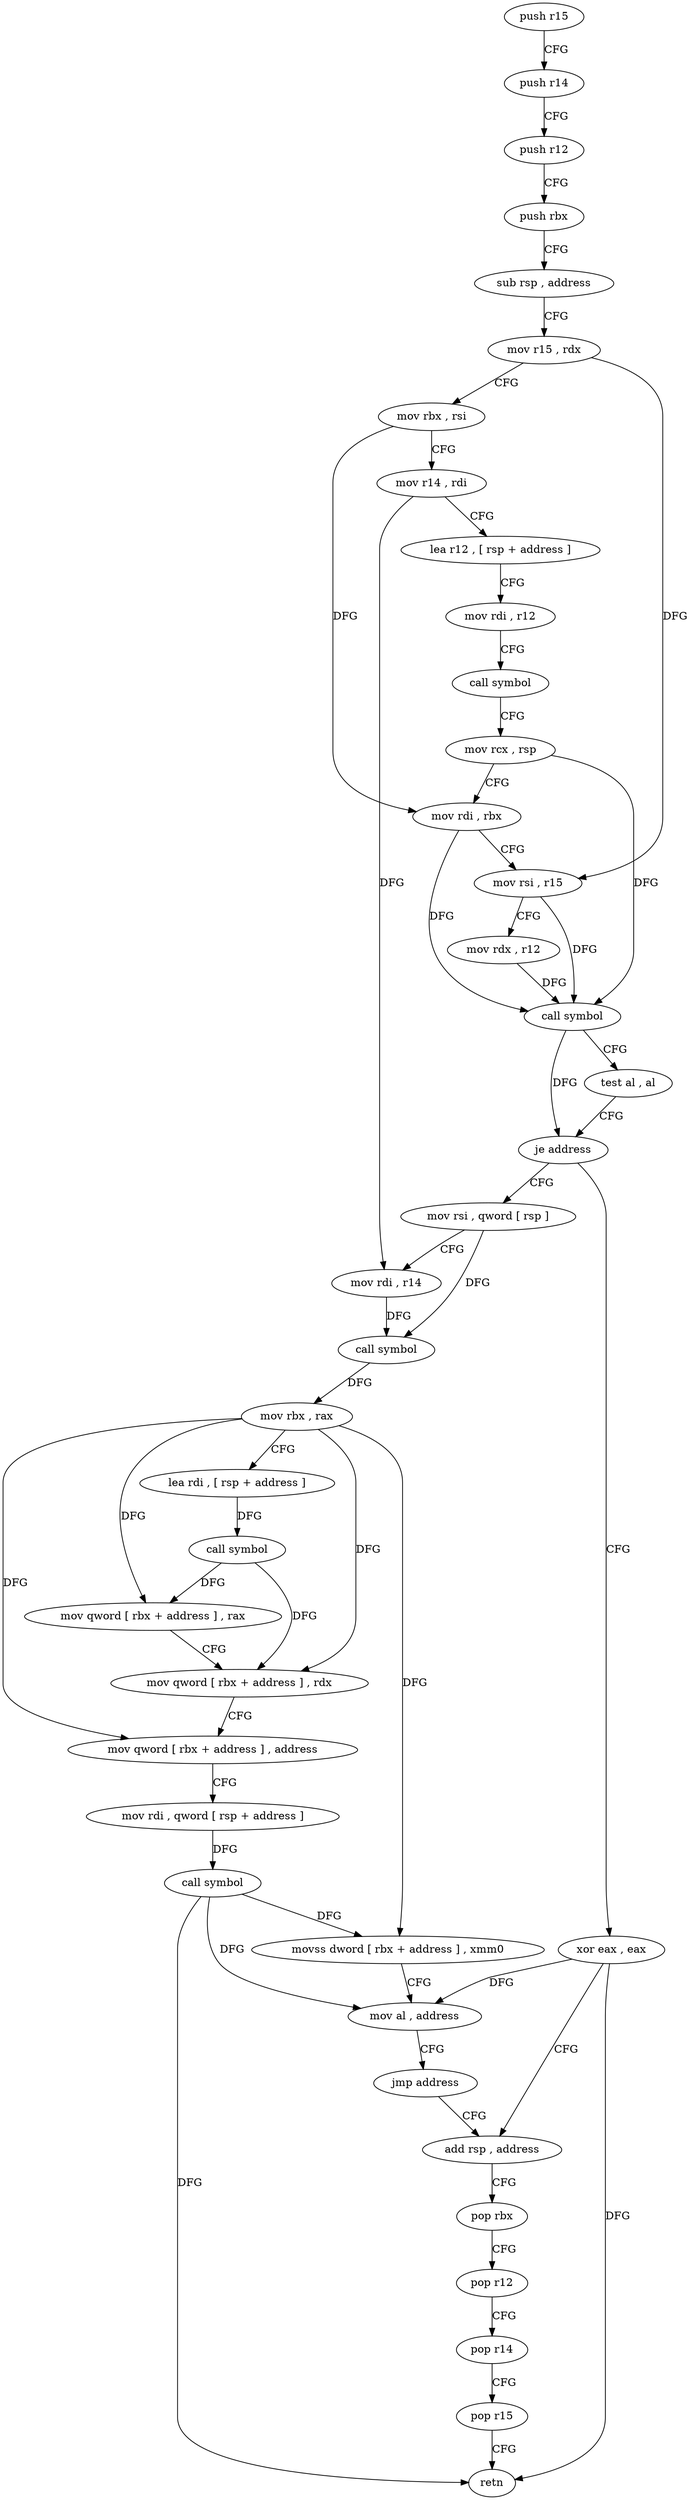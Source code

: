 digraph "func" {
"4243360" [label = "push r15" ]
"4243362" [label = "push r14" ]
"4243364" [label = "push r12" ]
"4243366" [label = "push rbx" ]
"4243367" [label = "sub rsp , address" ]
"4243374" [label = "mov r15 , rdx" ]
"4243377" [label = "mov rbx , rsi" ]
"4243380" [label = "mov r14 , rdi" ]
"4243383" [label = "lea r12 , [ rsp + address ]" ]
"4243388" [label = "mov rdi , r12" ]
"4243391" [label = "call symbol" ]
"4243396" [label = "mov rcx , rsp" ]
"4243399" [label = "mov rdi , rbx" ]
"4243402" [label = "mov rsi , r15" ]
"4243405" [label = "mov rdx , r12" ]
"4243408" [label = "call symbol" ]
"4243413" [label = "test al , al" ]
"4243415" [label = "je address" ]
"4243477" [label = "xor eax , eax" ]
"4243417" [label = "mov rsi , qword [ rsp ]" ]
"4243479" [label = "add rsp , address" ]
"4243421" [label = "mov rdi , r14" ]
"4243424" [label = "call symbol" ]
"4243429" [label = "mov rbx , rax" ]
"4243432" [label = "lea rdi , [ rsp + address ]" ]
"4243437" [label = "call symbol" ]
"4243442" [label = "mov qword [ rbx + address ] , rax" ]
"4243446" [label = "mov qword [ rbx + address ] , rdx" ]
"4243450" [label = "mov qword [ rbx + address ] , address" ]
"4243458" [label = "mov rdi , qword [ rsp + address ]" ]
"4243463" [label = "call symbol" ]
"4243468" [label = "movss dword [ rbx + address ] , xmm0" ]
"4243473" [label = "mov al , address" ]
"4243475" [label = "jmp address" ]
"4243486" [label = "pop rbx" ]
"4243487" [label = "pop r12" ]
"4243489" [label = "pop r14" ]
"4243491" [label = "pop r15" ]
"4243493" [label = "retn" ]
"4243360" -> "4243362" [ label = "CFG" ]
"4243362" -> "4243364" [ label = "CFG" ]
"4243364" -> "4243366" [ label = "CFG" ]
"4243366" -> "4243367" [ label = "CFG" ]
"4243367" -> "4243374" [ label = "CFG" ]
"4243374" -> "4243377" [ label = "CFG" ]
"4243374" -> "4243402" [ label = "DFG" ]
"4243377" -> "4243380" [ label = "CFG" ]
"4243377" -> "4243399" [ label = "DFG" ]
"4243380" -> "4243383" [ label = "CFG" ]
"4243380" -> "4243421" [ label = "DFG" ]
"4243383" -> "4243388" [ label = "CFG" ]
"4243388" -> "4243391" [ label = "CFG" ]
"4243391" -> "4243396" [ label = "CFG" ]
"4243396" -> "4243399" [ label = "CFG" ]
"4243396" -> "4243408" [ label = "DFG" ]
"4243399" -> "4243402" [ label = "CFG" ]
"4243399" -> "4243408" [ label = "DFG" ]
"4243402" -> "4243405" [ label = "CFG" ]
"4243402" -> "4243408" [ label = "DFG" ]
"4243405" -> "4243408" [ label = "DFG" ]
"4243408" -> "4243413" [ label = "CFG" ]
"4243408" -> "4243415" [ label = "DFG" ]
"4243413" -> "4243415" [ label = "CFG" ]
"4243415" -> "4243477" [ label = "CFG" ]
"4243415" -> "4243417" [ label = "CFG" ]
"4243477" -> "4243479" [ label = "CFG" ]
"4243477" -> "4243473" [ label = "DFG" ]
"4243477" -> "4243493" [ label = "DFG" ]
"4243417" -> "4243421" [ label = "CFG" ]
"4243417" -> "4243424" [ label = "DFG" ]
"4243479" -> "4243486" [ label = "CFG" ]
"4243421" -> "4243424" [ label = "DFG" ]
"4243424" -> "4243429" [ label = "DFG" ]
"4243429" -> "4243432" [ label = "CFG" ]
"4243429" -> "4243442" [ label = "DFG" ]
"4243429" -> "4243446" [ label = "DFG" ]
"4243429" -> "4243450" [ label = "DFG" ]
"4243429" -> "4243468" [ label = "DFG" ]
"4243432" -> "4243437" [ label = "DFG" ]
"4243437" -> "4243442" [ label = "DFG" ]
"4243437" -> "4243446" [ label = "DFG" ]
"4243442" -> "4243446" [ label = "CFG" ]
"4243446" -> "4243450" [ label = "CFG" ]
"4243450" -> "4243458" [ label = "CFG" ]
"4243458" -> "4243463" [ label = "DFG" ]
"4243463" -> "4243468" [ label = "DFG" ]
"4243463" -> "4243473" [ label = "DFG" ]
"4243463" -> "4243493" [ label = "DFG" ]
"4243468" -> "4243473" [ label = "CFG" ]
"4243473" -> "4243475" [ label = "CFG" ]
"4243475" -> "4243479" [ label = "CFG" ]
"4243486" -> "4243487" [ label = "CFG" ]
"4243487" -> "4243489" [ label = "CFG" ]
"4243489" -> "4243491" [ label = "CFG" ]
"4243491" -> "4243493" [ label = "CFG" ]
}
